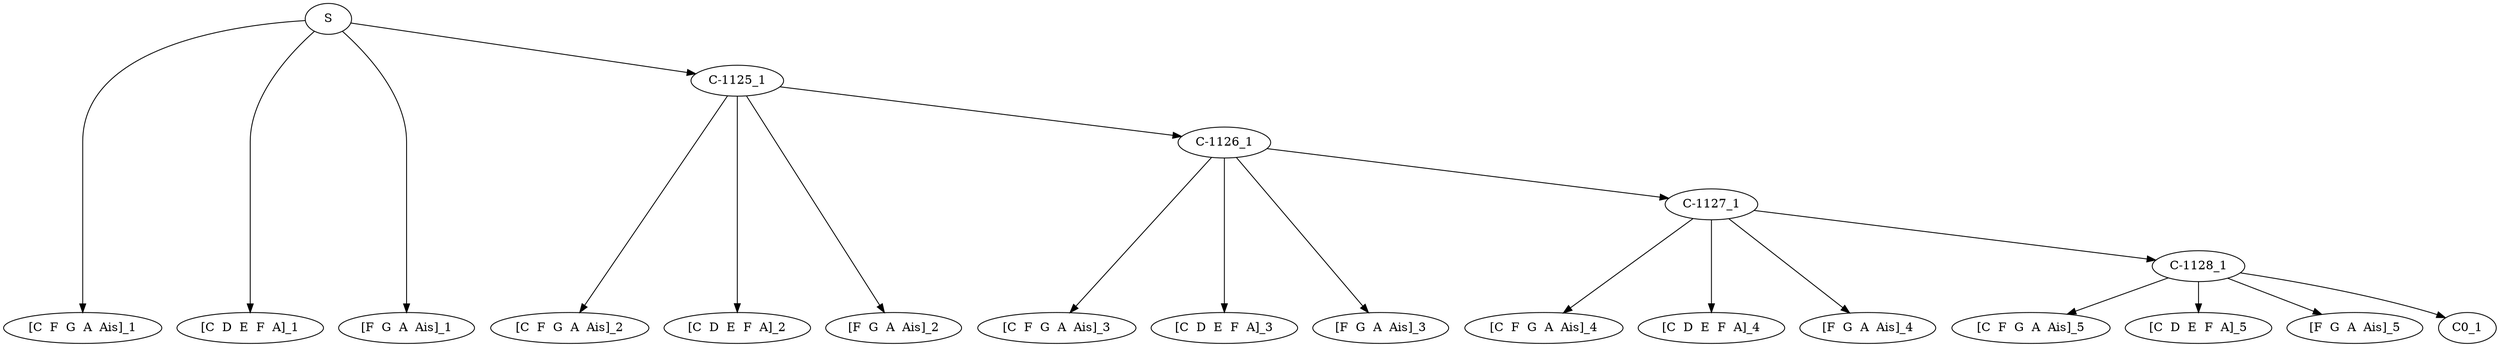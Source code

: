 digraph sample{
"S" -> "[C  F  G  A  Ais]_1";
"S" -> "[C  D  E  F  A]_1";
"S" -> "[F  G  A  Ais]_1";
"S" -> "C-1125_1";
"C-1125_1" -> "[C  F  G  A  Ais]_2";
"C-1125_1" -> "[C  D  E  F  A]_2";
"C-1125_1" -> "[F  G  A  Ais]_2";
"C-1125_1" -> "C-1126_1";
"C-1126_1" -> "[C  F  G  A  Ais]_3";
"C-1126_1" -> "[C  D  E  F  A]_3";
"C-1126_1" -> "[F  G  A  Ais]_3";
"C-1126_1" -> "C-1127_1";
"C-1127_1" -> "[C  F  G  A  Ais]_4";
"C-1127_1" -> "[C  D  E  F  A]_4";
"C-1127_1" -> "[F  G  A  Ais]_4";
"C-1127_1" -> "C-1128_1";
"C-1128_1" -> "[C  F  G  A  Ais]_5";
"C-1128_1" -> "[C  D  E  F  A]_5";
"C-1128_1" -> "[F  G  A  Ais]_5";
"C-1128_1" -> "C0_1";

{rank = min; "S";}
{rank = same; "C-1125_1";}
{rank = same; "C-1126_1";}
{rank = same; "C-1127_1";}
{rank = same; "C-1128_1";}
{rank = same; "C0_1";}
{rank = same; "[C  D  E  F  A]_1"; "[C  D  E  F  A]_2"; "[C  D  E  F  A]_3"; "[C  D  E  F  A]_4"; "[C  D  E  F  A]_5"; "[C  F  G  A  Ais]_1"; "[C  F  G  A  Ais]_2"; "[C  F  G  A  Ais]_3"; "[C  F  G  A  Ais]_4"; "[C  F  G  A  Ais]_5"; "[F  G  A  Ais]_1"; "[F  G  A  Ais]_2"; "[F  G  A  Ais]_3"; "[F  G  A  Ais]_4"; "[F  G  A  Ais]_5";}
}